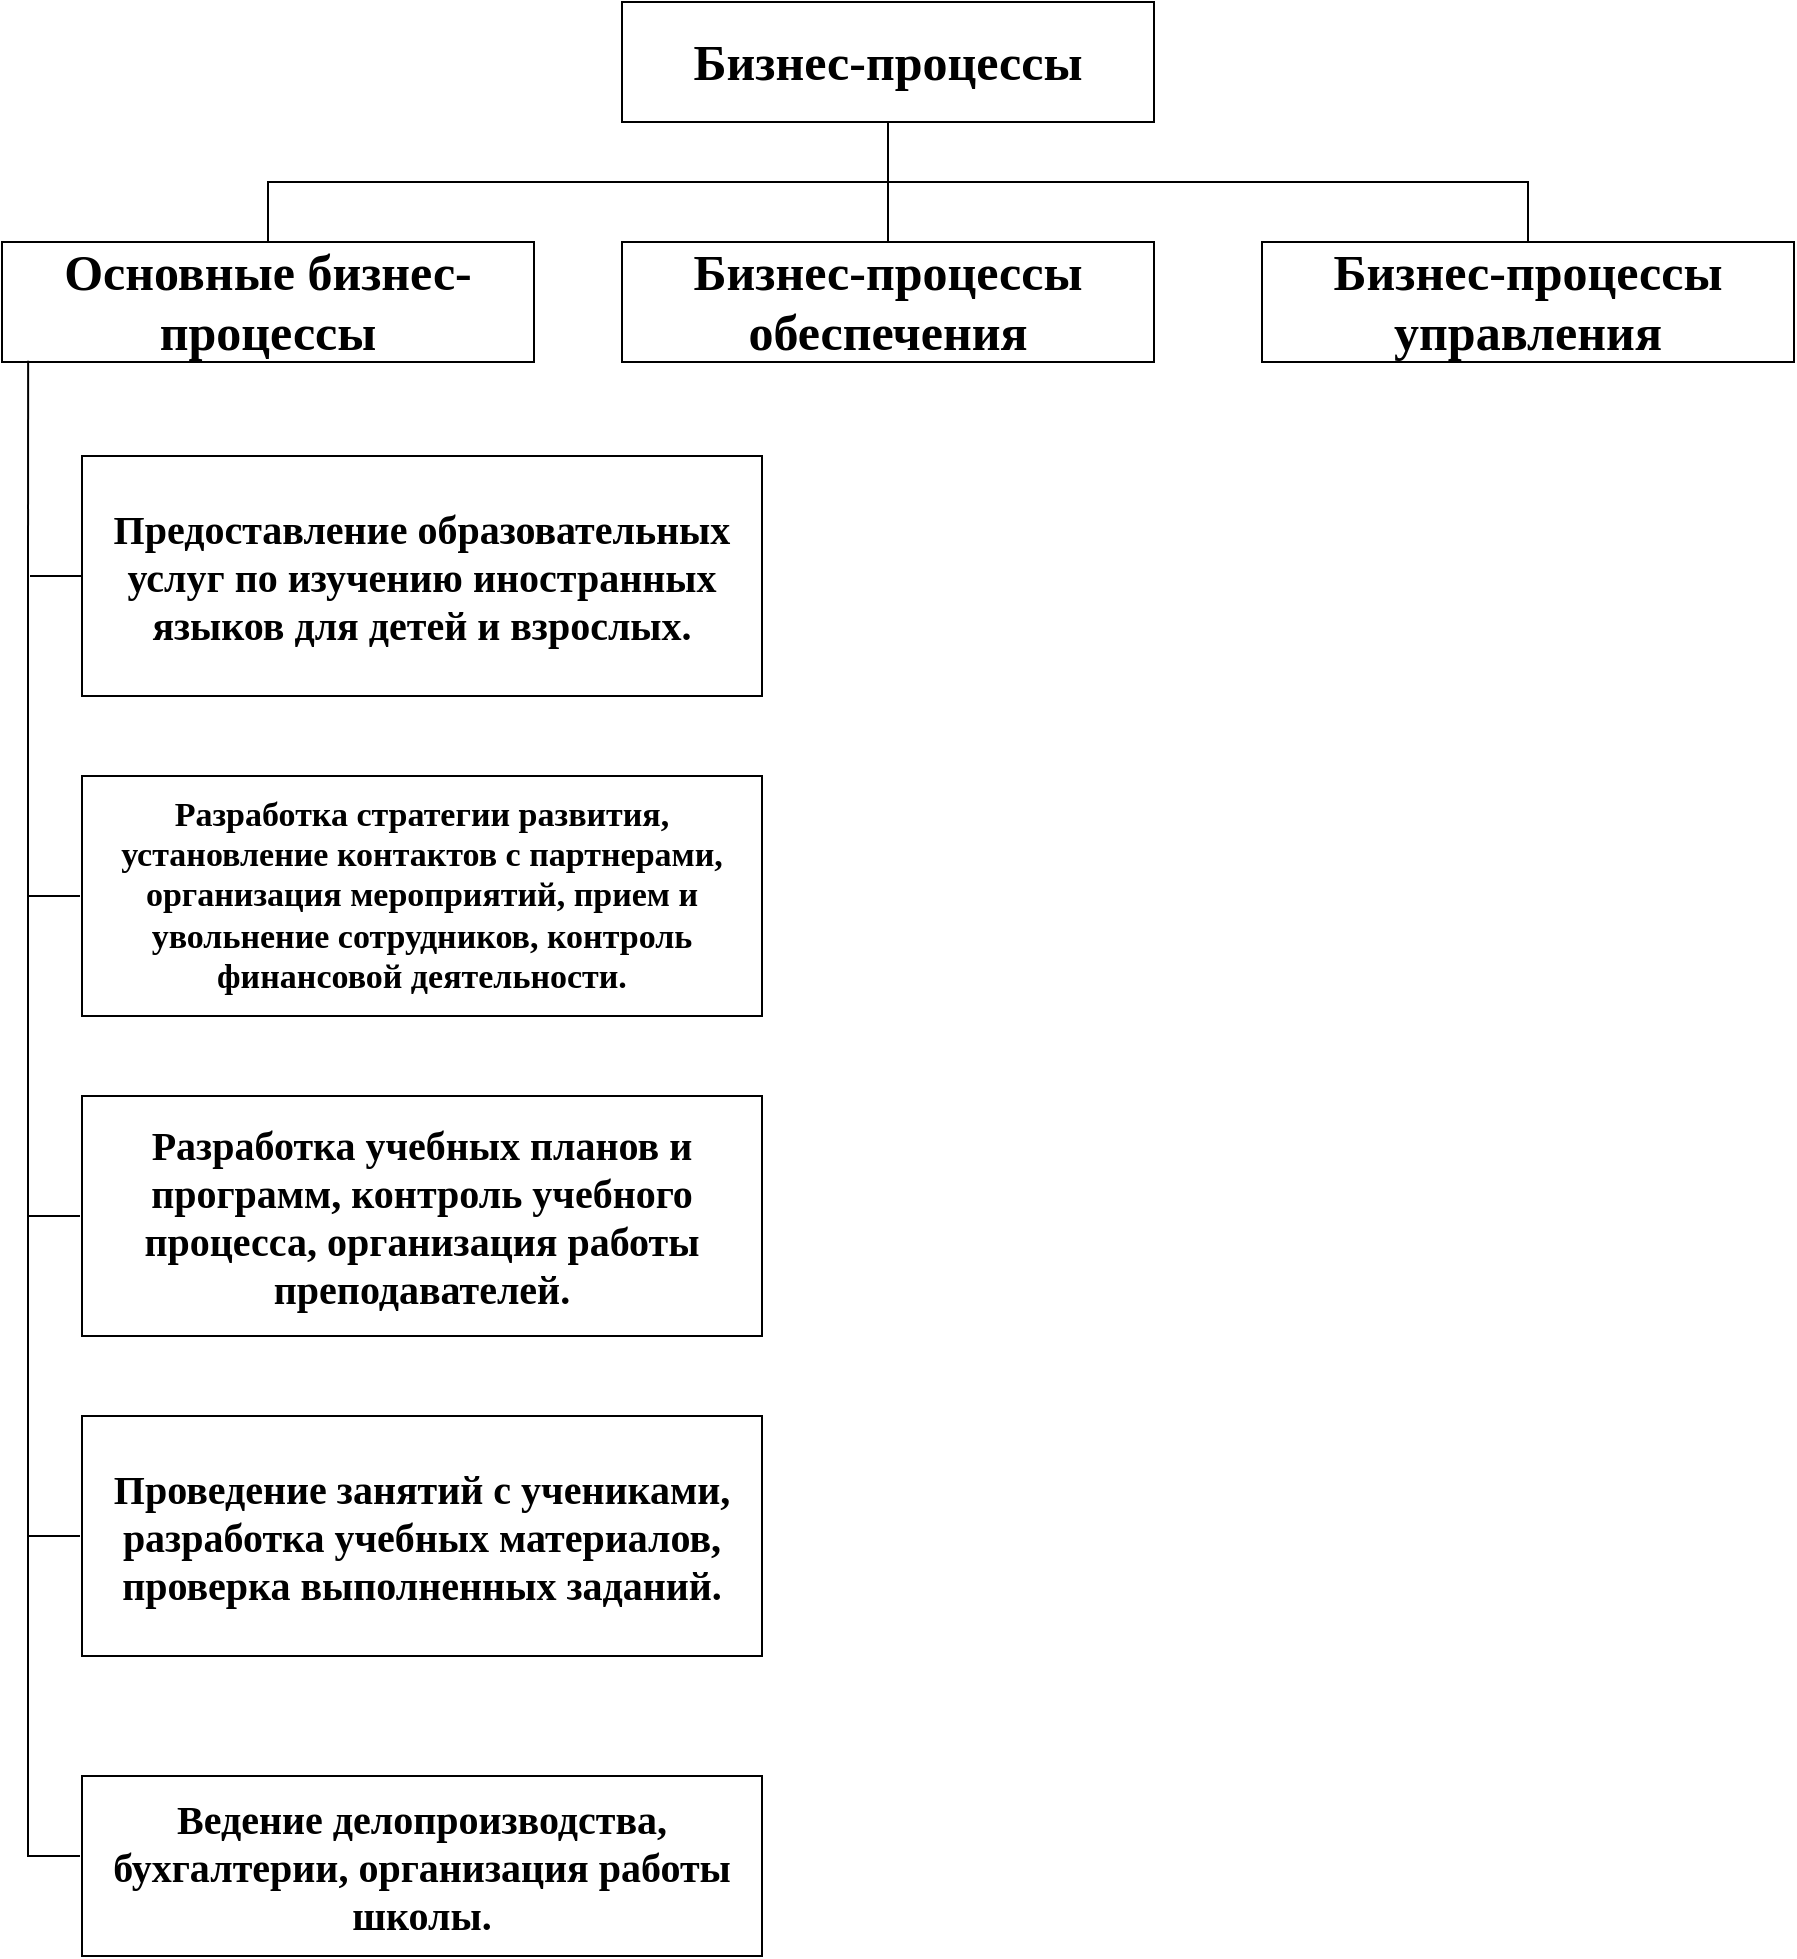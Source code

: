 <mxfile version="22.1.20" type="github">
  <diagram name="Страница — 1" id="-isNiKXUA1zVR6VBVtQ_">
    <mxGraphModel dx="828" dy="1215" grid="1" gridSize="10" guides="1" tooltips="1" connect="1" arrows="1" fold="1" page="1" pageScale="1" pageWidth="827" pageHeight="1169" math="0" shadow="0">
      <root>
        <mxCell id="0" />
        <mxCell id="1" parent="0" />
        <mxCell id="IcKPDsvwdKif-prZPxeq-1" value="&lt;font style=&quot;font-size: 25px;&quot; face=&quot;Times New Roman&quot;&gt;&lt;b&gt;Бизнес-процессы&lt;/b&gt;&lt;/font&gt;" style="rounded=0;whiteSpace=wrap;html=1;" vertex="1" parent="1">
          <mxGeometry x="330" y="30" width="266" height="60" as="geometry" />
        </mxCell>
        <mxCell id="IcKPDsvwdKif-prZPxeq-3" value="&lt;font style=&quot;font-size: 25px;&quot; face=&quot;Times New Roman&quot;&gt;&lt;b&gt;Бизнес-процессы обеспечения&lt;/b&gt;&lt;/font&gt;" style="rounded=0;whiteSpace=wrap;html=1;" vertex="1" parent="1">
          <mxGeometry x="330" y="150" width="266" height="60" as="geometry" />
        </mxCell>
        <mxCell id="IcKPDsvwdKif-prZPxeq-6" value="" style="endArrow=none;html=1;rounded=0;entryX=0.5;entryY=1;entryDx=0;entryDy=0;exitX=0.5;exitY=0;exitDx=0;exitDy=0;" edge="1" parent="1" source="IcKPDsvwdKif-prZPxeq-3" target="IcKPDsvwdKif-prZPxeq-1">
          <mxGeometry width="50" height="50" relative="1" as="geometry">
            <mxPoint x="438" y="150" as="sourcePoint" />
            <mxPoint x="488" y="100" as="targetPoint" />
          </mxGeometry>
        </mxCell>
        <mxCell id="IcKPDsvwdKif-prZPxeq-8" value="&lt;font style=&quot;font-size: 25px;&quot; face=&quot;Times New Roman&quot;&gt;&lt;b&gt;Основные бизнес-процессы&lt;/b&gt;&lt;/font&gt;" style="rounded=0;whiteSpace=wrap;html=1;" vertex="1" parent="1">
          <mxGeometry x="20" y="150" width="266" height="60" as="geometry" />
        </mxCell>
        <mxCell id="IcKPDsvwdKif-prZPxeq-9" value="" style="edgeStyle=segmentEdgeStyle;endArrow=none;html=1;curved=0;rounded=0;entryX=0.5;entryY=0;entryDx=0;entryDy=0;strokeColor=default;endFill=0;" edge="1" parent="1" target="IcKPDsvwdKif-prZPxeq-8">
          <mxGeometry width="50" height="50" relative="1" as="geometry">
            <mxPoint x="460" y="120" as="sourcePoint" />
            <mxPoint x="270" y="320" as="targetPoint" />
          </mxGeometry>
        </mxCell>
        <mxCell id="IcKPDsvwdKif-prZPxeq-10" value="&lt;font style=&quot;font-size: 25px;&quot; face=&quot;Times New Roman&quot;&gt;&lt;b&gt;Бизнес-процессы управления&lt;/b&gt;&lt;/font&gt;" style="rounded=0;whiteSpace=wrap;html=1;" vertex="1" parent="1">
          <mxGeometry x="650" y="150" width="266" height="60" as="geometry" />
        </mxCell>
        <mxCell id="IcKPDsvwdKif-prZPxeq-12" value="" style="edgeStyle=segmentEdgeStyle;endArrow=none;html=1;curved=0;rounded=0;endSize=8;startSize=8;entryX=0.5;entryY=0;entryDx=0;entryDy=0;endFill=0;" edge="1" parent="1" target="IcKPDsvwdKif-prZPxeq-10">
          <mxGeometry width="50" height="50" relative="1" as="geometry">
            <mxPoint x="450" y="120" as="sourcePoint" />
            <mxPoint x="590" y="350" as="targetPoint" />
          </mxGeometry>
        </mxCell>
        <mxCell id="IcKPDsvwdKif-prZPxeq-13" value="&lt;font style=&quot;font-size: 20px;&quot; face=&quot;Times New Roman&quot;&gt;&lt;b&gt;Предоставление образовательных услуг по изучению иностранных языков для детей и взрослых.&lt;/b&gt;&lt;/font&gt;" style="rounded=0;whiteSpace=wrap;html=1;" vertex="1" parent="1">
          <mxGeometry x="60" y="257" width="340" height="120" as="geometry" />
        </mxCell>
        <mxCell id="IcKPDsvwdKif-prZPxeq-18" value="" style="endArrow=none;html=1;rounded=0;entryX=0.098;entryY=1.039;entryDx=0;entryDy=0;entryPerimeter=0;" edge="1" parent="1">
          <mxGeometry width="50" height="50" relative="1" as="geometry">
            <mxPoint x="33" y="317" as="sourcePoint" />
            <mxPoint x="33.068" y="209.34" as="targetPoint" />
          </mxGeometry>
        </mxCell>
        <mxCell id="IcKPDsvwdKif-prZPxeq-19" value="" style="endArrow=none;html=1;rounded=0;" edge="1" parent="1">
          <mxGeometry width="50" height="50" relative="1" as="geometry">
            <mxPoint x="34" y="317" as="sourcePoint" />
            <mxPoint x="60" y="317" as="targetPoint" />
          </mxGeometry>
        </mxCell>
        <mxCell id="IcKPDsvwdKif-prZPxeq-20" value="&lt;font size=&quot;1&quot; style=&quot;&quot; face=&quot;Times New Roman&quot;&gt;&lt;b style=&quot;font-size: 17px;&quot;&gt;Разработка стратегии развития, установление контактов с партнерами, организация мероприятий, прием и увольнение сотрудников, контроль финансовой деятельности.&lt;/b&gt;&lt;/font&gt;" style="rounded=0;whiteSpace=wrap;html=1;" vertex="1" parent="1">
          <mxGeometry x="60" y="417" width="340" height="120" as="geometry" />
        </mxCell>
        <mxCell id="IcKPDsvwdKif-prZPxeq-21" value="" style="edgeStyle=segmentEdgeStyle;endArrow=none;html=1;curved=0;rounded=0;endSize=8;startSize=8;entryX=0;entryY=0.5;entryDx=0;entryDy=0;endFill=0;" edge="1" parent="1">
          <mxGeometry width="50" height="50" relative="1" as="geometry">
            <mxPoint x="33" y="477" as="sourcePoint" />
            <mxPoint x="59" y="637" as="targetPoint" />
            <Array as="points">
              <mxPoint x="33" y="637" />
            </Array>
          </mxGeometry>
        </mxCell>
        <mxCell id="IcKPDsvwdKif-prZPxeq-22" value="" style="edgeStyle=segmentEdgeStyle;endArrow=none;html=1;curved=0;rounded=0;endSize=8;startSize=8;entryX=0;entryY=0.5;entryDx=0;entryDy=0;endFill=0;" edge="1" parent="1">
          <mxGeometry width="50" height="50" relative="1" as="geometry">
            <mxPoint x="33" y="317" as="sourcePoint" />
            <mxPoint x="59" y="477" as="targetPoint" />
            <Array as="points">
              <mxPoint x="33" y="477" />
            </Array>
          </mxGeometry>
        </mxCell>
        <mxCell id="IcKPDsvwdKif-prZPxeq-23" value="&lt;font size=&quot;1&quot; face=&quot;Times New Roman&quot; style=&quot;&quot;&gt;&lt;b style=&quot;font-size: 20px;&quot;&gt;Разработка учебных планов и программ, контроль учебного процесса, организация работы преподавателей.&lt;/b&gt;&lt;/font&gt;" style="rounded=0;whiteSpace=wrap;html=1;" vertex="1" parent="1">
          <mxGeometry x="60" y="577" width="340" height="120" as="geometry" />
        </mxCell>
        <mxCell id="IcKPDsvwdKif-prZPxeq-24" value="" style="edgeStyle=segmentEdgeStyle;endArrow=none;html=1;curved=0;rounded=0;endSize=8;startSize=8;entryX=0;entryY=0.5;entryDx=0;entryDy=0;endFill=0;" edge="1" parent="1">
          <mxGeometry width="50" height="50" relative="1" as="geometry">
            <mxPoint x="33" y="637" as="sourcePoint" />
            <mxPoint x="59" y="797" as="targetPoint" />
            <Array as="points">
              <mxPoint x="33" y="797" />
            </Array>
          </mxGeometry>
        </mxCell>
        <mxCell id="IcKPDsvwdKif-prZPxeq-25" value="&lt;font style=&quot;font-size: 20px;&quot; face=&quot;Times New Roman&quot;&gt;&lt;b&gt;Проведение занятий с учениками, разработка учебных материалов, проверка выполненных заданий.&lt;/b&gt;&lt;/font&gt;" style="rounded=0;whiteSpace=wrap;html=1;" vertex="1" parent="1">
          <mxGeometry x="60" y="737" width="340" height="120" as="geometry" />
        </mxCell>
        <mxCell id="IcKPDsvwdKif-prZPxeq-26" value="" style="edgeStyle=segmentEdgeStyle;endArrow=none;html=1;curved=0;rounded=0;endSize=8;startSize=8;entryX=0;entryY=0.5;entryDx=0;entryDy=0;endFill=0;" edge="1" parent="1">
          <mxGeometry width="50" height="50" relative="1" as="geometry">
            <mxPoint x="33" y="797" as="sourcePoint" />
            <mxPoint x="59" y="957" as="targetPoint" />
            <Array as="points">
              <mxPoint x="33" y="957" />
            </Array>
          </mxGeometry>
        </mxCell>
        <mxCell id="IcKPDsvwdKif-prZPxeq-27" value="&lt;font size=&quot;1&quot; face=&quot;Times New Roman&quot; style=&quot;&quot;&gt;&lt;b style=&quot;font-size: 20px;&quot;&gt;Ведение делопроизводства, бухгалтерии, организация работы школы.&lt;/b&gt;&lt;/font&gt;" style="rounded=0;whiteSpace=wrap;html=1;" vertex="1" parent="1">
          <mxGeometry x="60" y="917" width="340" height="90" as="geometry" />
        </mxCell>
      </root>
    </mxGraphModel>
  </diagram>
</mxfile>
